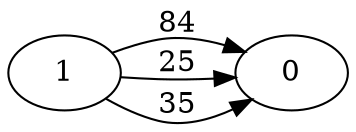 digraph G {
ranksep = "equally";
rankdir = LR;
{rank = same; 0; };
{rank = same; 1; };
{rank = same; };
0
1->0[label="84"];
1->0[label="25"];
1->0[label="35"];
}
